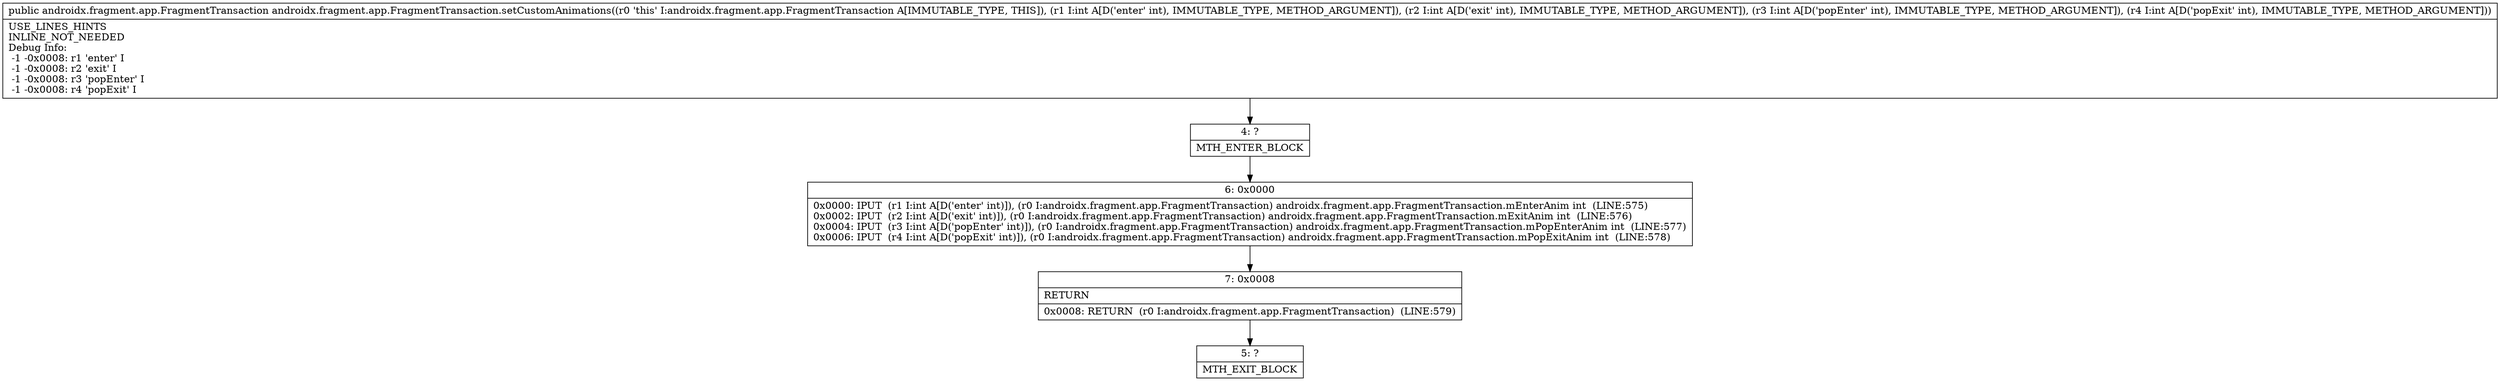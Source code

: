 digraph "CFG forandroidx.fragment.app.FragmentTransaction.setCustomAnimations(IIII)Landroidx\/fragment\/app\/FragmentTransaction;" {
Node_4 [shape=record,label="{4\:\ ?|MTH_ENTER_BLOCK\l}"];
Node_6 [shape=record,label="{6\:\ 0x0000|0x0000: IPUT  (r1 I:int A[D('enter' int)]), (r0 I:androidx.fragment.app.FragmentTransaction) androidx.fragment.app.FragmentTransaction.mEnterAnim int  (LINE:575)\l0x0002: IPUT  (r2 I:int A[D('exit' int)]), (r0 I:androidx.fragment.app.FragmentTransaction) androidx.fragment.app.FragmentTransaction.mExitAnim int  (LINE:576)\l0x0004: IPUT  (r3 I:int A[D('popEnter' int)]), (r0 I:androidx.fragment.app.FragmentTransaction) androidx.fragment.app.FragmentTransaction.mPopEnterAnim int  (LINE:577)\l0x0006: IPUT  (r4 I:int A[D('popExit' int)]), (r0 I:androidx.fragment.app.FragmentTransaction) androidx.fragment.app.FragmentTransaction.mPopExitAnim int  (LINE:578)\l}"];
Node_7 [shape=record,label="{7\:\ 0x0008|RETURN\l|0x0008: RETURN  (r0 I:androidx.fragment.app.FragmentTransaction)  (LINE:579)\l}"];
Node_5 [shape=record,label="{5\:\ ?|MTH_EXIT_BLOCK\l}"];
MethodNode[shape=record,label="{public androidx.fragment.app.FragmentTransaction androidx.fragment.app.FragmentTransaction.setCustomAnimations((r0 'this' I:androidx.fragment.app.FragmentTransaction A[IMMUTABLE_TYPE, THIS]), (r1 I:int A[D('enter' int), IMMUTABLE_TYPE, METHOD_ARGUMENT]), (r2 I:int A[D('exit' int), IMMUTABLE_TYPE, METHOD_ARGUMENT]), (r3 I:int A[D('popEnter' int), IMMUTABLE_TYPE, METHOD_ARGUMENT]), (r4 I:int A[D('popExit' int), IMMUTABLE_TYPE, METHOD_ARGUMENT]))  | USE_LINES_HINTS\lINLINE_NOT_NEEDED\lDebug Info:\l  \-1 \-0x0008: r1 'enter' I\l  \-1 \-0x0008: r2 'exit' I\l  \-1 \-0x0008: r3 'popEnter' I\l  \-1 \-0x0008: r4 'popExit' I\l}"];
MethodNode -> Node_4;Node_4 -> Node_6;
Node_6 -> Node_7;
Node_7 -> Node_5;
}

